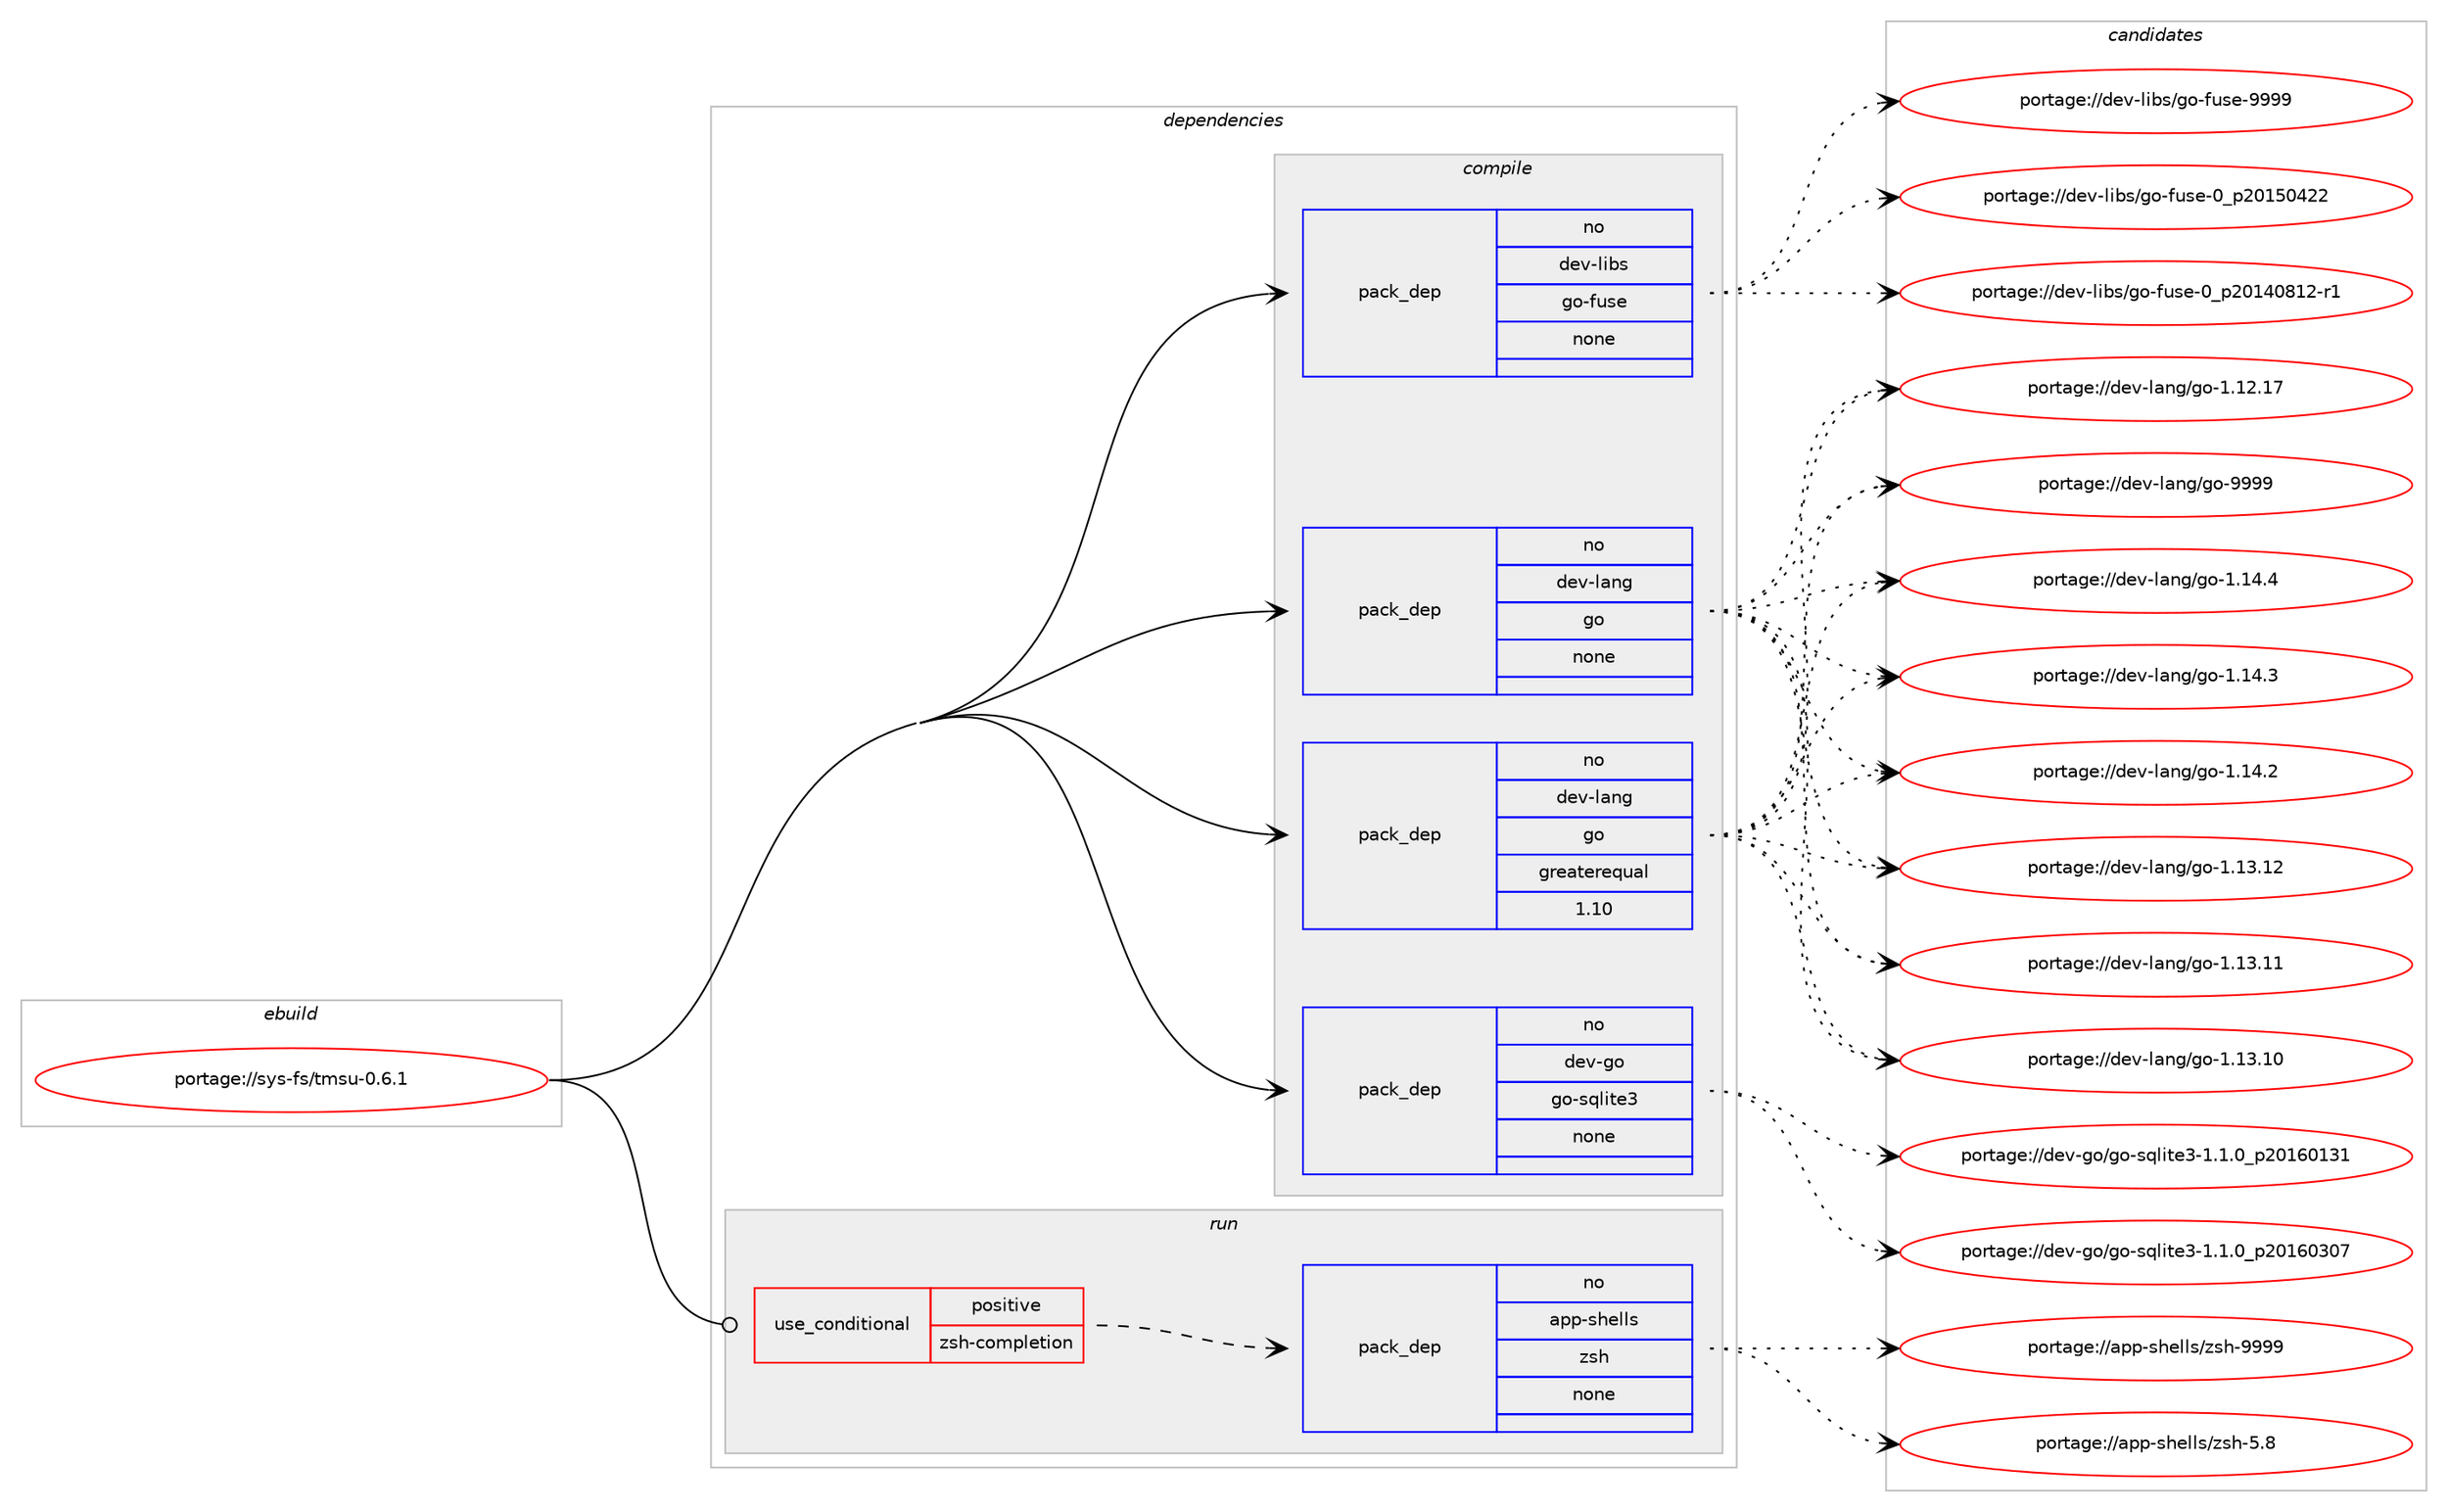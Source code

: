 digraph prolog {

# *************
# Graph options
# *************

newrank=true;
concentrate=true;
compound=true;
graph [rankdir=LR,fontname=Helvetica,fontsize=10,ranksep=1.5];#, ranksep=2.5, nodesep=0.2];
edge  [arrowhead=vee];
node  [fontname=Helvetica,fontsize=10];

# **********
# The ebuild
# **********

subgraph cluster_leftcol {
color=gray;
rank=same;
label=<<i>ebuild</i>>;
id [label="portage://sys-fs/tmsu-0.6.1", color=red, width=4, href="../sys-fs/tmsu-0.6.1.svg"];
}

# ****************
# The dependencies
# ****************

subgraph cluster_midcol {
color=gray;
label=<<i>dependencies</i>>;
subgraph cluster_compile {
fillcolor="#eeeeee";
style=filled;
label=<<i>compile</i>>;
subgraph pack2151 {
dependency2499 [label=<<TABLE BORDER="0" CELLBORDER="1" CELLSPACING="0" CELLPADDING="4" WIDTH="220"><TR><TD ROWSPAN="6" CELLPADDING="30">pack_dep</TD></TR><TR><TD WIDTH="110">no</TD></TR><TR><TD>dev-go</TD></TR><TR><TD>go-sqlite3</TD></TR><TR><TD>none</TD></TR><TR><TD></TD></TR></TABLE>>, shape=none, color=blue];
}
id:e -> dependency2499:w [weight=20,style="solid",arrowhead="vee"];
subgraph pack2152 {
dependency2500 [label=<<TABLE BORDER="0" CELLBORDER="1" CELLSPACING="0" CELLPADDING="4" WIDTH="220"><TR><TD ROWSPAN="6" CELLPADDING="30">pack_dep</TD></TR><TR><TD WIDTH="110">no</TD></TR><TR><TD>dev-lang</TD></TR><TR><TD>go</TD></TR><TR><TD>greaterequal</TD></TR><TR><TD>1.10</TD></TR></TABLE>>, shape=none, color=blue];
}
id:e -> dependency2500:w [weight=20,style="solid",arrowhead="vee"];
subgraph pack2153 {
dependency2501 [label=<<TABLE BORDER="0" CELLBORDER="1" CELLSPACING="0" CELLPADDING="4" WIDTH="220"><TR><TD ROWSPAN="6" CELLPADDING="30">pack_dep</TD></TR><TR><TD WIDTH="110">no</TD></TR><TR><TD>dev-lang</TD></TR><TR><TD>go</TD></TR><TR><TD>none</TD></TR><TR><TD></TD></TR></TABLE>>, shape=none, color=blue];
}
id:e -> dependency2501:w [weight=20,style="solid",arrowhead="vee"];
subgraph pack2154 {
dependency2502 [label=<<TABLE BORDER="0" CELLBORDER="1" CELLSPACING="0" CELLPADDING="4" WIDTH="220"><TR><TD ROWSPAN="6" CELLPADDING="30">pack_dep</TD></TR><TR><TD WIDTH="110">no</TD></TR><TR><TD>dev-libs</TD></TR><TR><TD>go-fuse</TD></TR><TR><TD>none</TD></TR><TR><TD></TD></TR></TABLE>>, shape=none, color=blue];
}
id:e -> dependency2502:w [weight=20,style="solid",arrowhead="vee"];
}
subgraph cluster_compileandrun {
fillcolor="#eeeeee";
style=filled;
label=<<i>compile and run</i>>;
}
subgraph cluster_run {
fillcolor="#eeeeee";
style=filled;
label=<<i>run</i>>;
subgraph cond285 {
dependency2503 [label=<<TABLE BORDER="0" CELLBORDER="1" CELLSPACING="0" CELLPADDING="4"><TR><TD ROWSPAN="3" CELLPADDING="10">use_conditional</TD></TR><TR><TD>positive</TD></TR><TR><TD>zsh-completion</TD></TR></TABLE>>, shape=none, color=red];
subgraph pack2155 {
dependency2504 [label=<<TABLE BORDER="0" CELLBORDER="1" CELLSPACING="0" CELLPADDING="4" WIDTH="220"><TR><TD ROWSPAN="6" CELLPADDING="30">pack_dep</TD></TR><TR><TD WIDTH="110">no</TD></TR><TR><TD>app-shells</TD></TR><TR><TD>zsh</TD></TR><TR><TD>none</TD></TR><TR><TD></TD></TR></TABLE>>, shape=none, color=blue];
}
dependency2503:e -> dependency2504:w [weight=20,style="dashed",arrowhead="vee"];
}
id:e -> dependency2503:w [weight=20,style="solid",arrowhead="odot"];
}
}

# **************
# The candidates
# **************

subgraph cluster_choices {
rank=same;
color=gray;
label=<<i>candidates</i>>;

subgraph choice2151 {
color=black;
nodesep=1;
choice10010111845103111471031114511511310810511610151454946494648951125048495448514855 [label="portage://dev-go/go-sqlite3-1.1.0_p20160307", color=red, width=4,href="../dev-go/go-sqlite3-1.1.0_p20160307.svg"];
choice10010111845103111471031114511511310810511610151454946494648951125048495448495149 [label="portage://dev-go/go-sqlite3-1.1.0_p20160131", color=red, width=4,href="../dev-go/go-sqlite3-1.1.0_p20160131.svg"];
dependency2499:e -> choice10010111845103111471031114511511310810511610151454946494648951125048495448514855:w [style=dotted,weight="100"];
dependency2499:e -> choice10010111845103111471031114511511310810511610151454946494648951125048495448495149:w [style=dotted,weight="100"];
}
subgraph choice2152 {
color=black;
nodesep=1;
choice1001011184510897110103471031114557575757 [label="portage://dev-lang/go-9999", color=red, width=4,href="../dev-lang/go-9999.svg"];
choice10010111845108971101034710311145494649524652 [label="portage://dev-lang/go-1.14.4", color=red, width=4,href="../dev-lang/go-1.14.4.svg"];
choice10010111845108971101034710311145494649524651 [label="portage://dev-lang/go-1.14.3", color=red, width=4,href="../dev-lang/go-1.14.3.svg"];
choice10010111845108971101034710311145494649524650 [label="portage://dev-lang/go-1.14.2", color=red, width=4,href="../dev-lang/go-1.14.2.svg"];
choice1001011184510897110103471031114549464951464950 [label="portage://dev-lang/go-1.13.12", color=red, width=4,href="../dev-lang/go-1.13.12.svg"];
choice1001011184510897110103471031114549464951464949 [label="portage://dev-lang/go-1.13.11", color=red, width=4,href="../dev-lang/go-1.13.11.svg"];
choice1001011184510897110103471031114549464951464948 [label="portage://dev-lang/go-1.13.10", color=red, width=4,href="../dev-lang/go-1.13.10.svg"];
choice1001011184510897110103471031114549464950464955 [label="portage://dev-lang/go-1.12.17", color=red, width=4,href="../dev-lang/go-1.12.17.svg"];
dependency2500:e -> choice1001011184510897110103471031114557575757:w [style=dotted,weight="100"];
dependency2500:e -> choice10010111845108971101034710311145494649524652:w [style=dotted,weight="100"];
dependency2500:e -> choice10010111845108971101034710311145494649524651:w [style=dotted,weight="100"];
dependency2500:e -> choice10010111845108971101034710311145494649524650:w [style=dotted,weight="100"];
dependency2500:e -> choice1001011184510897110103471031114549464951464950:w [style=dotted,weight="100"];
dependency2500:e -> choice1001011184510897110103471031114549464951464949:w [style=dotted,weight="100"];
dependency2500:e -> choice1001011184510897110103471031114549464951464948:w [style=dotted,weight="100"];
dependency2500:e -> choice1001011184510897110103471031114549464950464955:w [style=dotted,weight="100"];
}
subgraph choice2153 {
color=black;
nodesep=1;
choice1001011184510897110103471031114557575757 [label="portage://dev-lang/go-9999", color=red, width=4,href="../dev-lang/go-9999.svg"];
choice10010111845108971101034710311145494649524652 [label="portage://dev-lang/go-1.14.4", color=red, width=4,href="../dev-lang/go-1.14.4.svg"];
choice10010111845108971101034710311145494649524651 [label="portage://dev-lang/go-1.14.3", color=red, width=4,href="../dev-lang/go-1.14.3.svg"];
choice10010111845108971101034710311145494649524650 [label="portage://dev-lang/go-1.14.2", color=red, width=4,href="../dev-lang/go-1.14.2.svg"];
choice1001011184510897110103471031114549464951464950 [label="portage://dev-lang/go-1.13.12", color=red, width=4,href="../dev-lang/go-1.13.12.svg"];
choice1001011184510897110103471031114549464951464949 [label="portage://dev-lang/go-1.13.11", color=red, width=4,href="../dev-lang/go-1.13.11.svg"];
choice1001011184510897110103471031114549464951464948 [label="portage://dev-lang/go-1.13.10", color=red, width=4,href="../dev-lang/go-1.13.10.svg"];
choice1001011184510897110103471031114549464950464955 [label="portage://dev-lang/go-1.12.17", color=red, width=4,href="../dev-lang/go-1.12.17.svg"];
dependency2501:e -> choice1001011184510897110103471031114557575757:w [style=dotted,weight="100"];
dependency2501:e -> choice10010111845108971101034710311145494649524652:w [style=dotted,weight="100"];
dependency2501:e -> choice10010111845108971101034710311145494649524651:w [style=dotted,weight="100"];
dependency2501:e -> choice10010111845108971101034710311145494649524650:w [style=dotted,weight="100"];
dependency2501:e -> choice1001011184510897110103471031114549464951464950:w [style=dotted,weight="100"];
dependency2501:e -> choice1001011184510897110103471031114549464951464949:w [style=dotted,weight="100"];
dependency2501:e -> choice1001011184510897110103471031114549464951464948:w [style=dotted,weight="100"];
dependency2501:e -> choice1001011184510897110103471031114549464950464955:w [style=dotted,weight="100"];
}
subgraph choice2154 {
color=black;
nodesep=1;
choice100101118451081059811547103111451021171151014557575757 [label="portage://dev-libs/go-fuse-9999", color=red, width=4,href="../dev-libs/go-fuse-9999.svg"];
choice100101118451081059811547103111451021171151014548951125048495348525050 [label="portage://dev-libs/go-fuse-0_p20150422", color=red, width=4,href="../dev-libs/go-fuse-0_p20150422.svg"];
choice1001011184510810598115471031114510211711510145489511250484952485649504511449 [label="portage://dev-libs/go-fuse-0_p20140812-r1", color=red, width=4,href="../dev-libs/go-fuse-0_p20140812-r1.svg"];
dependency2502:e -> choice100101118451081059811547103111451021171151014557575757:w [style=dotted,weight="100"];
dependency2502:e -> choice100101118451081059811547103111451021171151014548951125048495348525050:w [style=dotted,weight="100"];
dependency2502:e -> choice1001011184510810598115471031114510211711510145489511250484952485649504511449:w [style=dotted,weight="100"];
}
subgraph choice2155 {
color=black;
nodesep=1;
choice9711211245115104101108108115471221151044557575757 [label="portage://app-shells/zsh-9999", color=red, width=4,href="../app-shells/zsh-9999.svg"];
choice97112112451151041011081081154712211510445534656 [label="portage://app-shells/zsh-5.8", color=red, width=4,href="../app-shells/zsh-5.8.svg"];
dependency2504:e -> choice9711211245115104101108108115471221151044557575757:w [style=dotted,weight="100"];
dependency2504:e -> choice97112112451151041011081081154712211510445534656:w [style=dotted,weight="100"];
}
}

}
